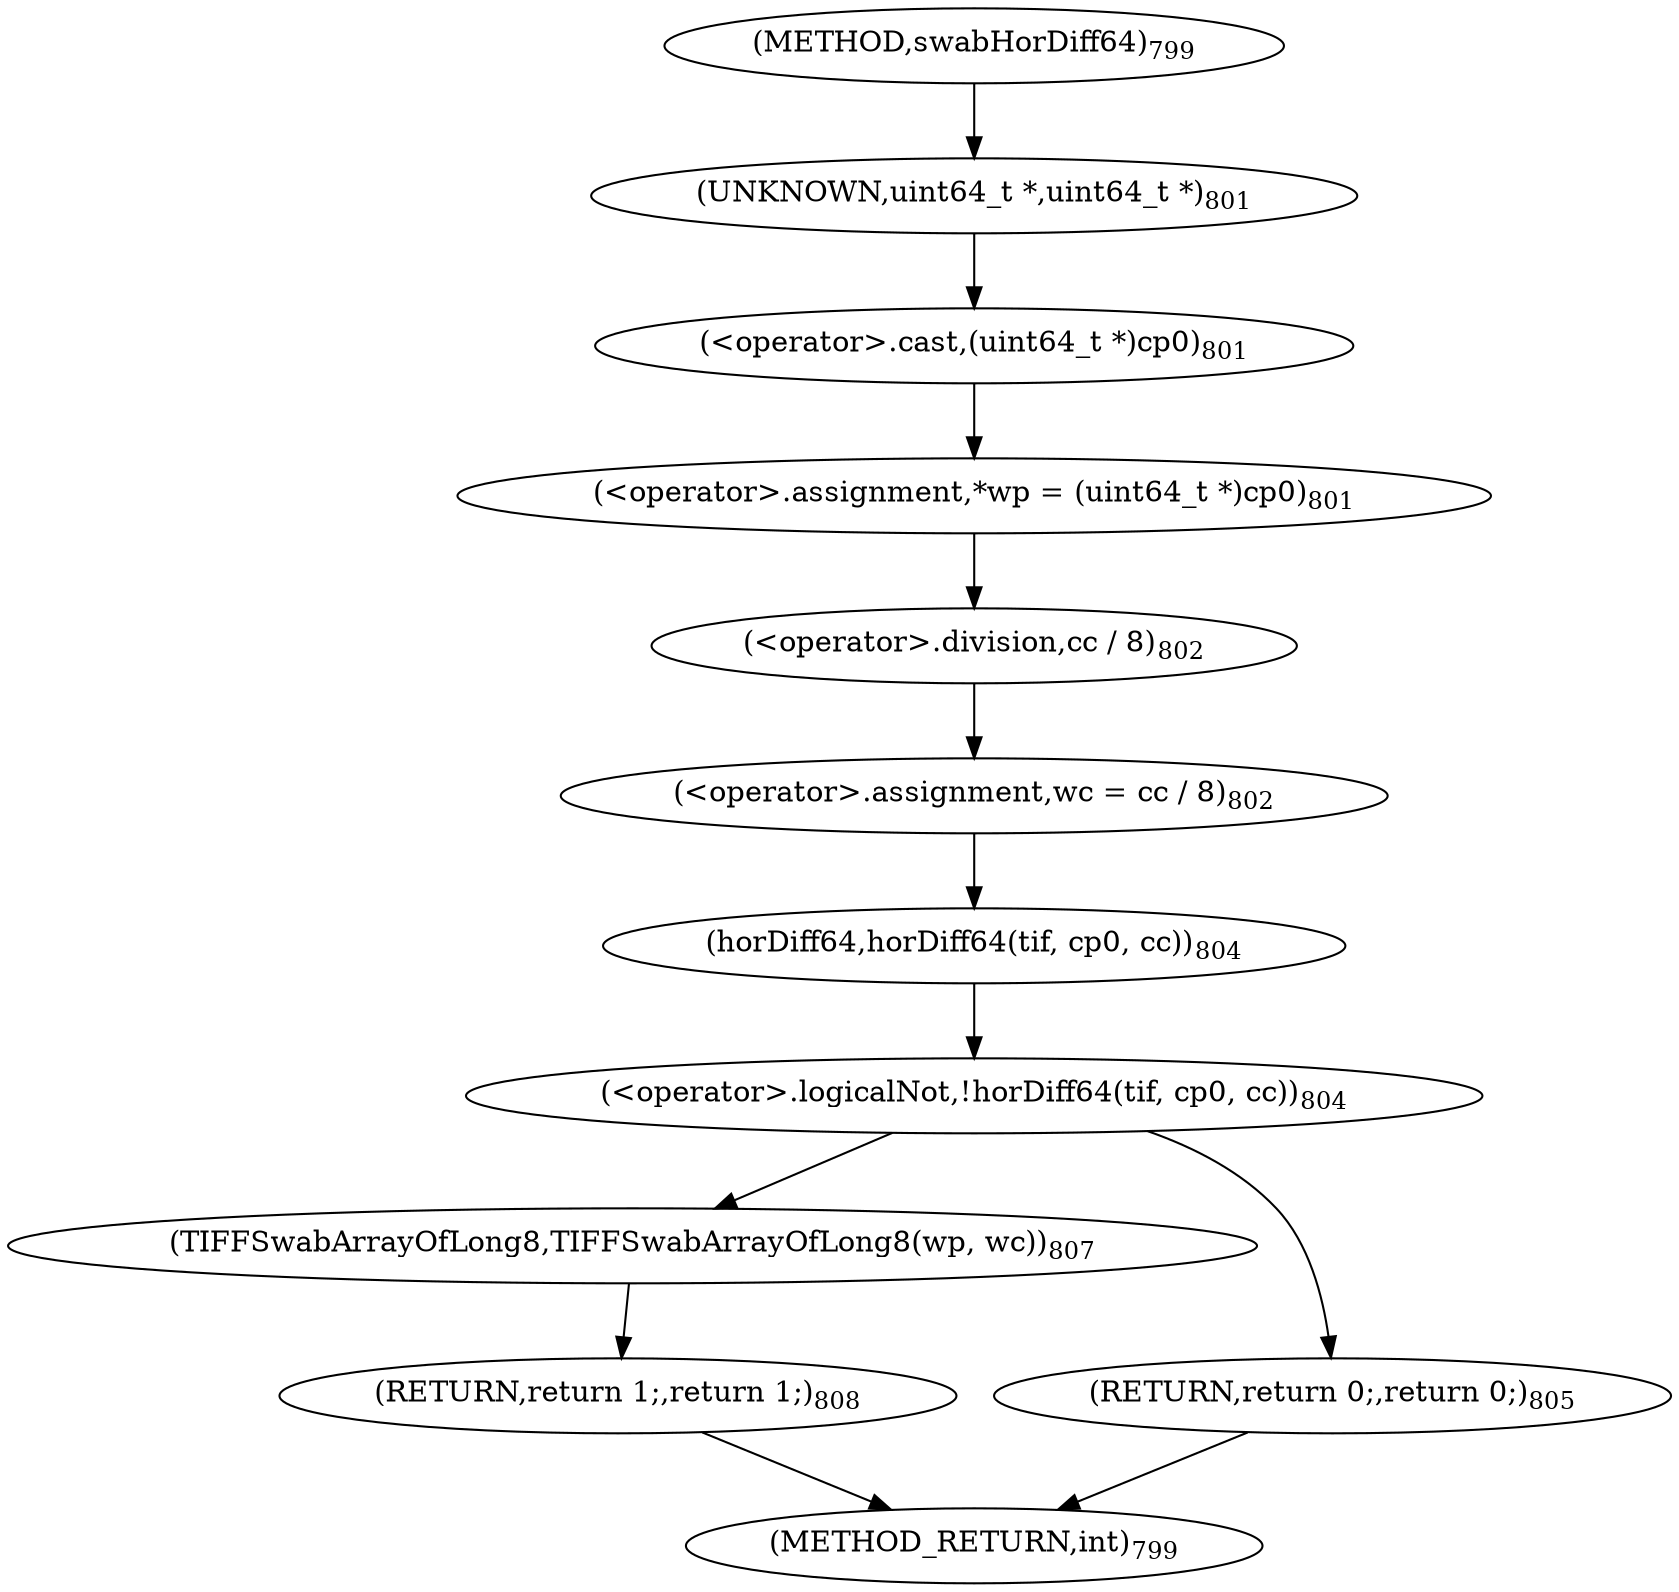 digraph "swabHorDiff64" {  
"38753" [label = <(&lt;operator&gt;.assignment,*wp = (uint64_t *)cp0)<SUB>801</SUB>> ]
"38759" [label = <(&lt;operator&gt;.assignment,wc = cc / 8)<SUB>802</SUB>> ]
"38773" [label = <(TIFFSwabArrayOfLong8,TIFFSwabArrayOfLong8(wp, wc))<SUB>807</SUB>> ]
"38776" [label = <(RETURN,return 1;,return 1;)<SUB>808</SUB>> ]
"38755" [label = <(&lt;operator&gt;.cast,(uint64_t *)cp0)<SUB>801</SUB>> ]
"38761" [label = <(&lt;operator&gt;.division,cc / 8)<SUB>802</SUB>> ]
"38765" [label = <(&lt;operator&gt;.logicalNot,!horDiff64(tif, cp0, cc))<SUB>804</SUB>> ]
"38756" [label = <(UNKNOWN,uint64_t *,uint64_t *)<SUB>801</SUB>> ]
"38766" [label = <(horDiff64,horDiff64(tif, cp0, cc))<SUB>804</SUB>> ]
"38771" [label = <(RETURN,return 0;,return 0;)<SUB>805</SUB>> ]
"38747" [label = <(METHOD,swabHorDiff64)<SUB>799</SUB>> ]
"38778" [label = <(METHOD_RETURN,int)<SUB>799</SUB>> ]
  "38753" -> "38761" 
  "38759" -> "38766" 
  "38773" -> "38776" 
  "38776" -> "38778" 
  "38755" -> "38753" 
  "38761" -> "38759" 
  "38765" -> "38771" 
  "38765" -> "38773" 
  "38756" -> "38755" 
  "38766" -> "38765" 
  "38771" -> "38778" 
  "38747" -> "38756" 
}
